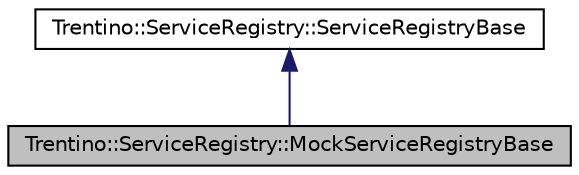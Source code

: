 digraph G
{
  edge [fontname="Helvetica",fontsize="10",labelfontname="Helvetica",labelfontsize="10"];
  node [fontname="Helvetica",fontsize="10",shape=record];
  Node1 [label="Trentino::ServiceRegistry::MockServiceRegistryBase",height=0.2,width=0.4,color="black", fillcolor="grey75", style="filled" fontcolor="black"];
  Node2 -> Node1 [dir="back",color="midnightblue",fontsize="10",style="solid",fontname="Helvetica"];
  Node2 [label="Trentino::ServiceRegistry::ServiceRegistryBase",height=0.2,width=0.4,color="black", fillcolor="white", style="filled",URL="$class_trentino_1_1_service_registry_1_1_service_registry_base.html",tooltip="The service registry interface is the central point for getting information about services provided b..."];
}
